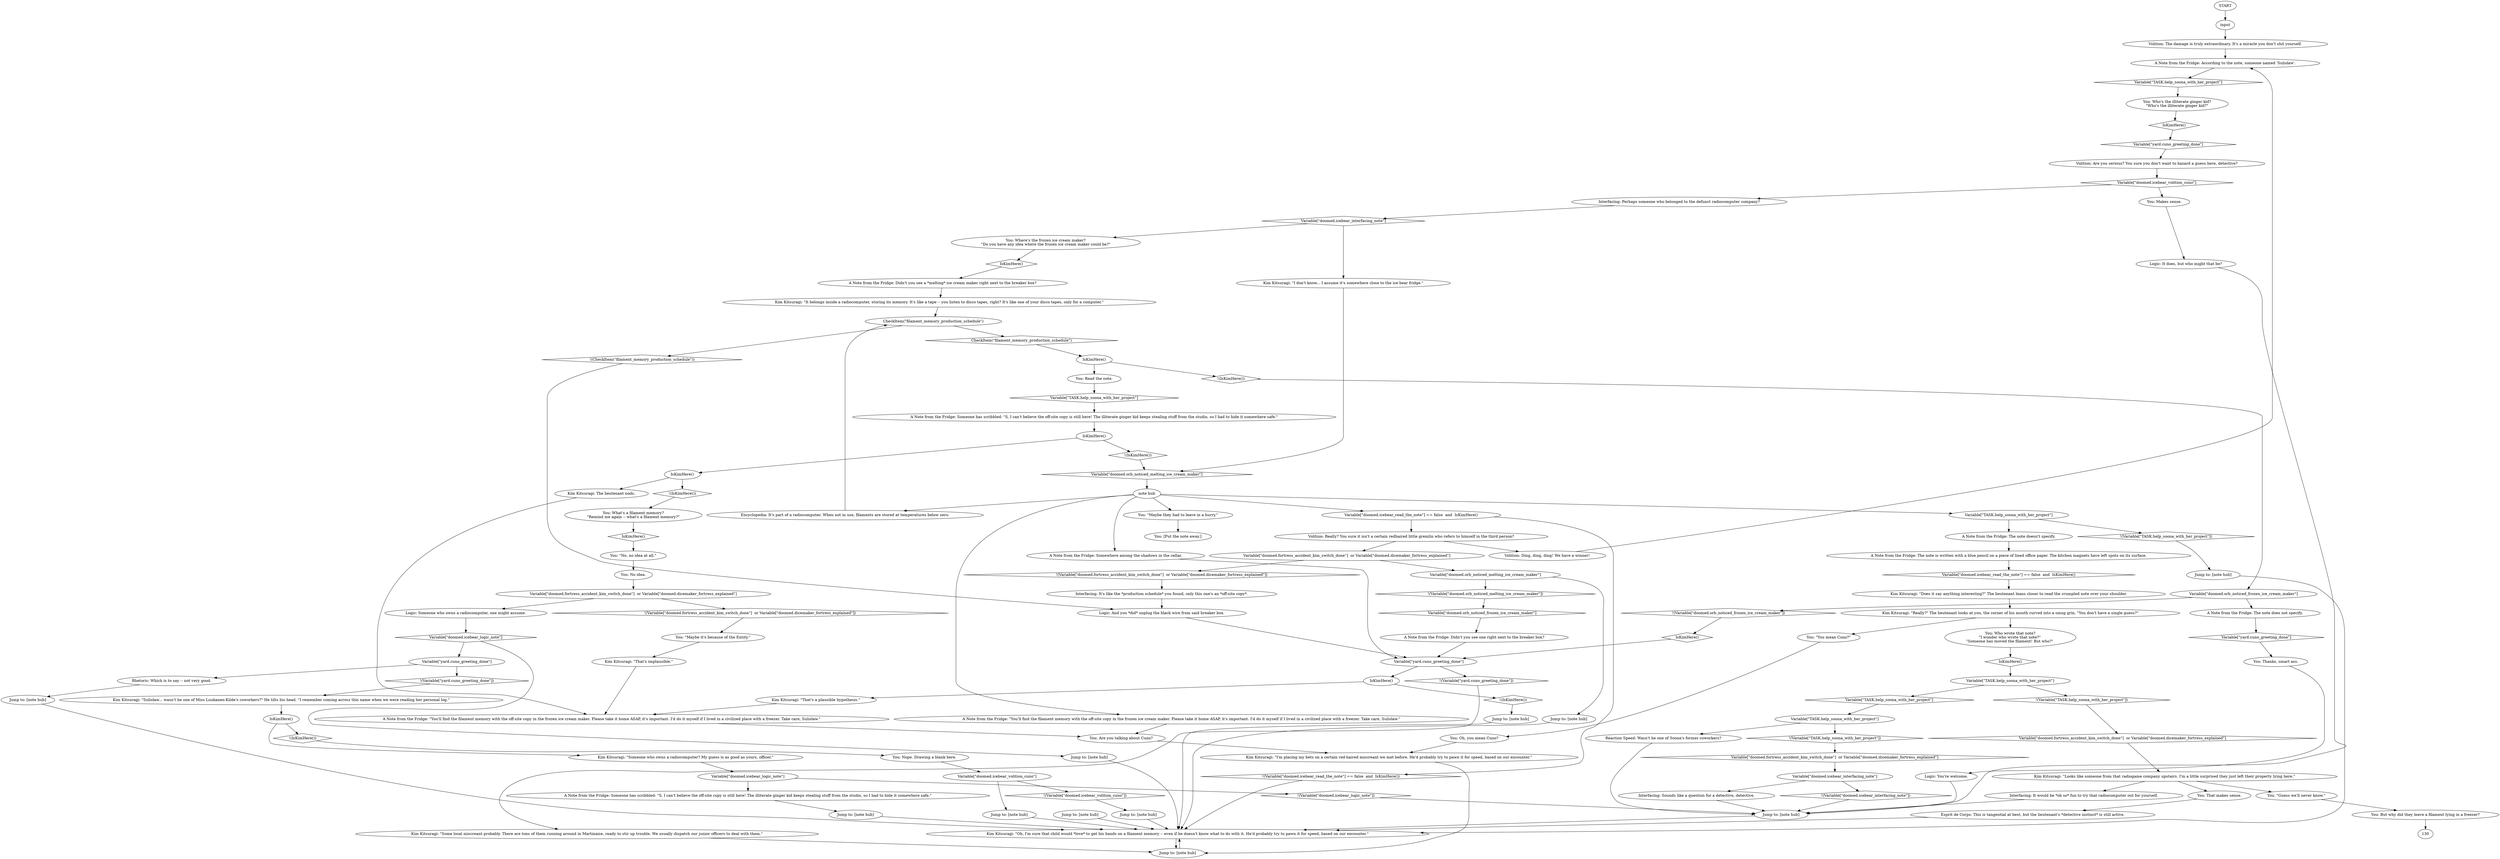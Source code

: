 # INVENTORY / NOTE FROM THE FRIDGE
# Read the note you found from the giant ice bear fridge in the doomed commercial area.
# ==================================================
digraph G {
	  0 [label="START"];
	  1 [label="input"];
	  2 [label="CheckItem(\"filament_memory_production_schedule\")"];
	  3 [label="CheckItem(\"filament_memory_production_schedule\")", shape=diamond];
	  4 [label="!(CheckItem(\"filament_memory_production_schedule\"))", shape=diamond];
	  5 [label="Kim Kitsuragi: \"Does it say anything interesting?\" The lieutenant leans closer to read the crumpled note over your shoulder."];
	  6 [label="A Note from the Fridge: Didn't you see one right next to the breaker box?"];
	  7 [label="You: \"Guess we'll never know.\""];
	  8 [label="Logic: It does, but who might that be?"];
	  9 [label="Logic: You're welcome."];
	  10 [label="Jump to: [note hub]"];
	  11 [label="Jump to: [note hub]"];
	  12 [label="Variable[\"TASK.help_soona_with_her_project\"]"];
	  13 [label="Variable[\"TASK.help_soona_with_her_project\"]", shape=diamond];
	  14 [label="!(Variable[\"TASK.help_soona_with_her_project\"])", shape=diamond];
	  15 [label="A Note from the Fridge: Someone has scribbled: \"S, I can't believe the off-site copy is still here! The illiterate ginger kid keeps stealing stuff from the studio, so I had to hide it somewhere safe.\""];
	  16 [label="Jump to: [note hub]"];
	  17 [label="Kim Kitsuragi: \"Some local miscreant probably. There are tons of them running around in Martinaise, ready to stir up trouble. We usually dispatch our junior officers to deal with them.\""];
	  18 [label="You: \"You mean Cuno?\""];
	  19 [label="Jump to: [note hub]"];
	  20 [label="Kim Kitsuragi: \"Looks like someone from that radiogame company upstairs. I'm a little surprised they just left their property lying here.\""];
	  21 [label="Kim Kitsuragi: \"That's implausible.\""];
	  22 [label="Jump to: [note hub]"];
	  23 [label="Variable[\"yard.cuno_greeting_done\"]"];
	  24 [label="Variable[\"yard.cuno_greeting_done\"]", shape=diamond];
	  25 [label="!(Variable[\"yard.cuno_greeting_done\"])", shape=diamond];
	  26 [label="IsKimHere()"];
	  27 [label="IsKimHere()", shape=diamond];
	  28 [label="!(IsKimHere())", shape=diamond];
	  29 [label="Kim Kitsuragi: \"That's a plausible hypothesis.\""];
	  30 [label="You: [Put the note away.]"];
	  31 [label="Encyclopedia: It's part of a radiocomputer. When not in use, filaments are stored at temperatures below zero."];
	  32 [label="A Note from the Fridge: The note is written with a blue pencil on a piece of lined office paper. The kitchen magnets have left spots on its surface."];
	  33 [label="Volition: The damage is truly extraordinary. It's a miracle you don't shit yourself."];
	  34 [label="Variable[\"doomed.icebear_volition_cuno\"]"];
	  35 [label="Variable[\"doomed.icebear_volition_cuno\"]", shape=diamond];
	  36 [label="!(Variable[\"doomed.icebear_volition_cuno\"])", shape=diamond];
	  37 [label="Jump to: [note hub]"];
	  38 [label="A Note from the Fridge: According to the note, someone named 'Sulisław'."];
	  39 [label="You: What's a filament memory?\n\"Remind me again -- what's a filament memory?\""];
	  40 [label="Variable[\"doomed.icebear_read_the_note\"] == false  and  IsKimHere()"];
	  41 [label="Variable[\"doomed.icebear_read_the_note\"] == false  and  IsKimHere()", shape=diamond];
	  42 [label="!(Variable[\"doomed.icebear_read_the_note\"] == false  and  IsKimHere())", shape=diamond];
	  43 [label="Volition: Really? You sure it isn't a certain redhaired little gremlin who refers to himself in the third person?"];
	  44 [label="Variable[\"doomed.fortress_accident_kim_switch_done\"]  or Variable[\"doomed.dicemaker_fortress_explained\"]"];
	  45 [label="Variable[\"doomed.fortress_accident_kim_switch_done\"]  or Variable[\"doomed.dicemaker_fortress_explained\"]", shape=diamond];
	  46 [label="!(Variable[\"doomed.fortress_accident_kim_switch_done\"]  or Variable[\"doomed.dicemaker_fortress_explained\"])", shape=diamond];
	  47 [label="Logic: Someone who owns a radiocomputer, one might assume."];
	  48 [label="Interfacing: It's like the *production schedule* you found, only this one's an *off-site copy*."];
	  49 [label="IsKimHere()"];
	  50 [label="IsKimHere()", shape=diamond];
	  51 [label="!(IsKimHere())", shape=diamond];
	  52 [label="You: Read the note."];
	  53 [label="You: \"Maybe they had to leave in a hurry.\""];
	  54 [label="Interfacing: It would be *oh so* fun to try that radiocomputer out for yourself."];
	  55 [label="Esprit de Corps: This is tangential at best, but the lieutenant's *detective instinct* is still active."];
	  56 [label="Kim Kitsuragi: \"Really?\" The lieutenant looks at you, the corner of his mouth curved into a smug grin. \"You don't have a single guess?\""];
	  57 [label="Volition: Are you serious? You sure you don't want to hazard a guess here, detective?"];
	  58 [label="You: Thanks, smart ass."];
	  59 [label="Variable[\"yard.cuno_greeting_done\"]"];
	  60 [label="Variable[\"yard.cuno_greeting_done\"]", shape=diamond];
	  61 [label="!(Variable[\"yard.cuno_greeting_done\"])", shape=diamond];
	  62 [label="Rhetoric: Which is to say -- not very good."];
	  63 [label="Variable[\"doomed.icebear_logic_note\"]"];
	  64 [label="Variable[\"doomed.icebear_logic_note\"]", shape=diamond];
	  65 [label="!(Variable[\"doomed.icebear_logic_note\"])", shape=diamond];
	  66 [label="A Note from the Fridge: Someone has scribbled: \"S, I can't believe the off-site copy is still here! The illiterate ginger kid keeps stealing stuff from the studio, so I had to hide it somewhere safe.\""];
	  67 [label="Jump to: [note hub]"];
	  68 [label="IsKimHere()"];
	  69 [label="IsKimHere()", shape=diamond];
	  70 [label="!(IsKimHere())", shape=diamond];
	  71 [label="Kim Kitsuragi: \"Someone who owns a radiocomputer? My guess is as good as yours, officer.\""];
	  72 [label="You: \"Maybe it's because of the Entity.\""];
	  73 [label="You: That makes sense."];
	  74 [label="You: Where's the frozen ice cream maker?\n\"Do you have any idea where the frozen ice cream maker could be?\""];
	  75 [label="A Note from the Fridge: Somewhere among the shadows in the cellar."];
	  76 [label="You: Nope. Drawing a blank here."];
	  77 [label="Variable[\"doomed.fortress_accident_kim_switch_done\"]  or Variable[\"doomed.dicemaker_fortress_explained\"]"];
	  78 [label="Variable[\"doomed.fortress_accident_kim_switch_done\"]  or Variable[\"doomed.dicemaker_fortress_explained\"]", shape=diamond];
	  79 [label="!(Variable[\"doomed.fortress_accident_kim_switch_done\"]  or Variable[\"doomed.dicemaker_fortress_explained\"])", shape=diamond];
	  80 [label="Variable[\"doomed.orb_noticed_melting_ice_cream_maker\"]"];
	  81 [label="Variable[\"doomed.orb_noticed_melting_ice_cream_maker\"]", shape=diamond];
	  82 [label="!(Variable[\"doomed.orb_noticed_melting_ice_cream_maker\"])", shape=diamond];
	  83 [label="Jump to: [note hub]"];
	  84 [label="Logic: And you *did* unplug the black wire from said breaker box."];
	  85 [label="Kim Kitsuragi: \"It belongs inside a radiocomputer, storing its memory. It's like a tape -- you listen to disco tapes, right? It's like one of your disco tapes, only for a computer.\""];
	  86 [label="You: \"No, no idea at all.\""];
	  87 [label="You: Who wrote that note?\n\"I wonder who wrote that note?\" \n\"Someone has moved the filament! But who?\" "];
	  88 [label="Variable[\"TASK.help_soona_with_her_project\"]"];
	  89 [label="Variable[\"TASK.help_soona_with_her_project\"]", shape=diamond];
	  90 [label="!(Variable[\"TASK.help_soona_with_her_project\"])", shape=diamond];
	  91 [label="A Note from the Fridge: The note doesn't specify."];
	  92 [label="Variable[\"doomed.orb_noticed_frozen_ice_cream_maker\"]"];
	  93 [label="Variable[\"doomed.orb_noticed_frozen_ice_cream_maker\"]", shape=diamond];
	  94 [label="!(Variable[\"doomed.orb_noticed_frozen_ice_cream_maker\"])", shape=diamond];
	  95 [label="A Note from the Fridge: The note does not specify."];
	  96 [label="Jump to: [note hub]"];
	  97 [label="Kim Kitsuragi: \"Sulisław... wasn't he one of Miss Luukanen-Kilde's coworkers?\" He tilts his head. \"I remember coming across this name when we were reading her personal log.\""];
	  98 [label="Variable[\"TASK.help_soona_with_her_project\"]"];
	  99 [label="Variable[\"TASK.help_soona_with_her_project\"]", shape=diamond];
	  100 [label="!(Variable[\"TASK.help_soona_with_her_project\"])", shape=diamond];
	  101 [label="Reaction Speed: Wasn't he one of Soona's former coworkers?"];
	  102 [label="You: Who's the illiterate ginger kid?\n\"Who's the illiterate ginger kid?\""];
	  103 [label="A Note from the Fridge: \"You'll find the filament memory with the off-site copy in the frozen ice cream maker. Please take it home ASAP, it's important. I'd do it myself if I lived in a civilized place with a freezer. Take care, Sulisław.\""];
	  104 [label="IsKimHere()"];
	  105 [label="IsKimHere()", shape=diamond];
	  106 [label="!(IsKimHere())", shape=diamond];
	  107 [label="IsKimHere()"];
	  108 [label="IsKimHere()", shape=diamond];
	  109 [label="!(IsKimHere())", shape=diamond];
	  110 [label="Kim Kitsuragi: The lieutenant nods."];
	  111 [label="You: But why did they leave a filament lying in a freezer?"];
	  112 [label="Kim Kitsuragi: \"I don't know... I assume it's somewhere close to the ice bear fridge.\""];
	  113 [label="A Note from the Fridge: Didn't you see a *melting* ice cream maker right next to the breaker box?"];
	  114 [label="note hub"];
	  115 [label="Kim Kitsuragi: \"Oh, I'm sure that child would *love* to get his hands on a filament memory -- even if he doesn't know what to do with it. He'd probably try to pawn it for speed, based on our encounter.\""];
	  116 [label="You: Oh, you mean Cuno?"];
	  117 [label="You: Makes sense."];
	  118 [label="Jump to: [note hub]"];
	  119 [label="A Note from the Fridge: \"You'll find the filament memory with the off-site copy in the frozen ice cream maker. Please take it home ASAP, it's important. I'd do it myself if I lived in a civilized place with a freezer. Take care, Sulisław.\""];
	  120 [label="Jump to: [note hub]"];
	  121 [label="You: Are you talking about Cuno?"];
	  122 [label="Volition: Ding, ding, ding! We have a winner!"];
	  123 [label="Kim Kitsuragi: \"I'm placing my bets on a certain red-haired miscreant we met before. He'd probably try to pawn it for speed, based on our encounter.\""];
	  124 [label="You: No idea."];
	  125 [label="Interfacing: Perhaps someone who belonged to the defunct radiocomputer company?"];
	  126 [label="Variable[\"doomed.icebear_interfacing_note\"]"];
	  127 [label="Variable[\"doomed.icebear_interfacing_note\"]", shape=diamond];
	  128 [label="!(Variable[\"doomed.icebear_interfacing_note\"])", shape=diamond];
	  129 [label="Interfacing: Sounds like a question for a detective, detective."];
	  0 -> 1
	  1 -> 33
	  2 -> 3
	  2 -> 4
	  3 -> 49
	  4 -> 84
	  5 -> 56
	  6 -> 23
	  7 -> 111
	  8 -> 11
	  9 -> 11
	  10 -> 115
	  11 -> 115
	  12 -> 13
	  12 -> 14
	  13 -> 98
	  14 -> 45
	  15 -> 104
	  16 -> 115
	  17 -> 19
	  18 -> 116
	  19 -> 115
	  20 -> 73
	  20 -> 54
	  20 -> 7
	  21 -> 119
	  22 -> 115
	  23 -> 25
	  23 -> 26
	  24 -> 57
	  25 -> 17
	  26 -> 28
	  26 -> 29
	  27 -> 24
	  28 -> 96
	  29 -> 119
	  31 -> 2
	  32 -> 41
	  33 -> 38
	  34 -> 36
	  34 -> 37
	  35 -> 125
	  35 -> 117
	  36 -> 16
	  37 -> 115
	  38 -> 99
	  39 -> 50
	  40 -> 42
	  40 -> 43
	  41 -> 5
	  42 -> 115
	  43 -> 122
	  43 -> 77
	  44 -> 46
	  44 -> 47
	  45 -> 20
	  46 -> 72
	  47 -> 64
	  48 -> 84
	  49 -> 51
	  49 -> 52
	  50 -> 86
	  51 -> 92
	  52 -> 89
	  53 -> 30
	  54 -> 11
	  55 -> 115
	  56 -> 18
	  56 -> 87
	  57 -> 35
	  58 -> 9
	  59 -> 61
	  59 -> 62
	  60 -> 58
	  61 -> 97
	  62 -> 10
	  63 -> 65
	  63 -> 66
	  64 -> 59
	  64 -> 118
	  65 -> 11
	  66 -> 120
	  67 -> 115
	  68 -> 70
	  68 -> 71
	  69 -> 23
	  70 -> 76
	  71 -> 63
	  72 -> 21
	  73 -> 55
	  74 -> 105
	  75 -> 23
	  76 -> 34
	  77 -> 80
	  77 -> 79
	  78 -> 126
	  79 -> 48
	  80 -> 82
	  80 -> 83
	  81 -> 114
	  82 -> 93
	  83 -> 115
	  84 -> 23
	  85 -> 2
	  86 -> 124
	  87 -> 108
	  88 -> 90
	  88 -> 91
	  89 -> 15
	  90 -> 67
	  91 -> 32
	  92 -> 94
	  92 -> 95
	  93 -> 6
	  94 -> 69
	  95 -> 60
	  96 -> 115
	  97 -> 68
	  98 -> 100
	  98 -> 101
	  99 -> 102
	  100 -> 78
	  101 -> 11
	  102 -> 27
	  103 -> 121
	  104 -> 106
	  104 -> 107
	  105 -> 113
	  106 -> 81
	  107 -> 109
	  107 -> 110
	  108 -> 12
	  109 -> 39
	  110 -> 119
	  111 -> 130
	  112 -> 81
	  113 -> 85
	  114 -> 103
	  114 -> 40
	  114 -> 75
	  114 -> 53
	  114 -> 88
	  114 -> 31
	  115 -> 19
	  116 -> 123
	  117 -> 8
	  118 -> 115
	  119 -> 121
	  120 -> 115
	  121 -> 123
	  122 -> 38
	  123 -> 19
	  124 -> 44
	  125 -> 127
	  126 -> 128
	  126 -> 129
	  127 -> 112
	  127 -> 74
	  128 -> 11
	  129 -> 11
}

